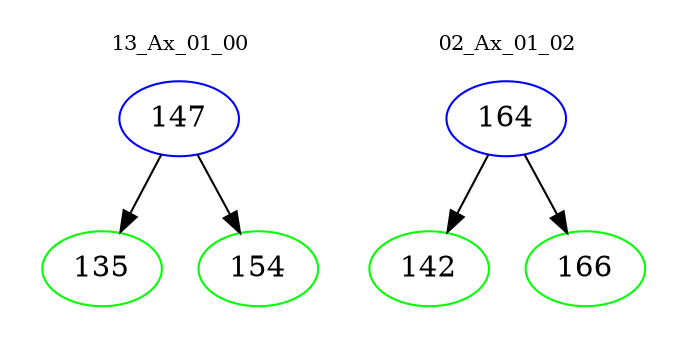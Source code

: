 digraph{
subgraph cluster_0 {
color = white
label = "13_Ax_01_00";
fontsize=10;
T0_147 [label="147", color="blue"]
T0_147 -> T0_135 [color="black"]
T0_135 [label="135", color="green"]
T0_147 -> T0_154 [color="black"]
T0_154 [label="154", color="green"]
}
subgraph cluster_1 {
color = white
label = "02_Ax_01_02";
fontsize=10;
T1_164 [label="164", color="blue"]
T1_164 -> T1_142 [color="black"]
T1_142 [label="142", color="green"]
T1_164 -> T1_166 [color="black"]
T1_166 [label="166", color="green"]
}
}
